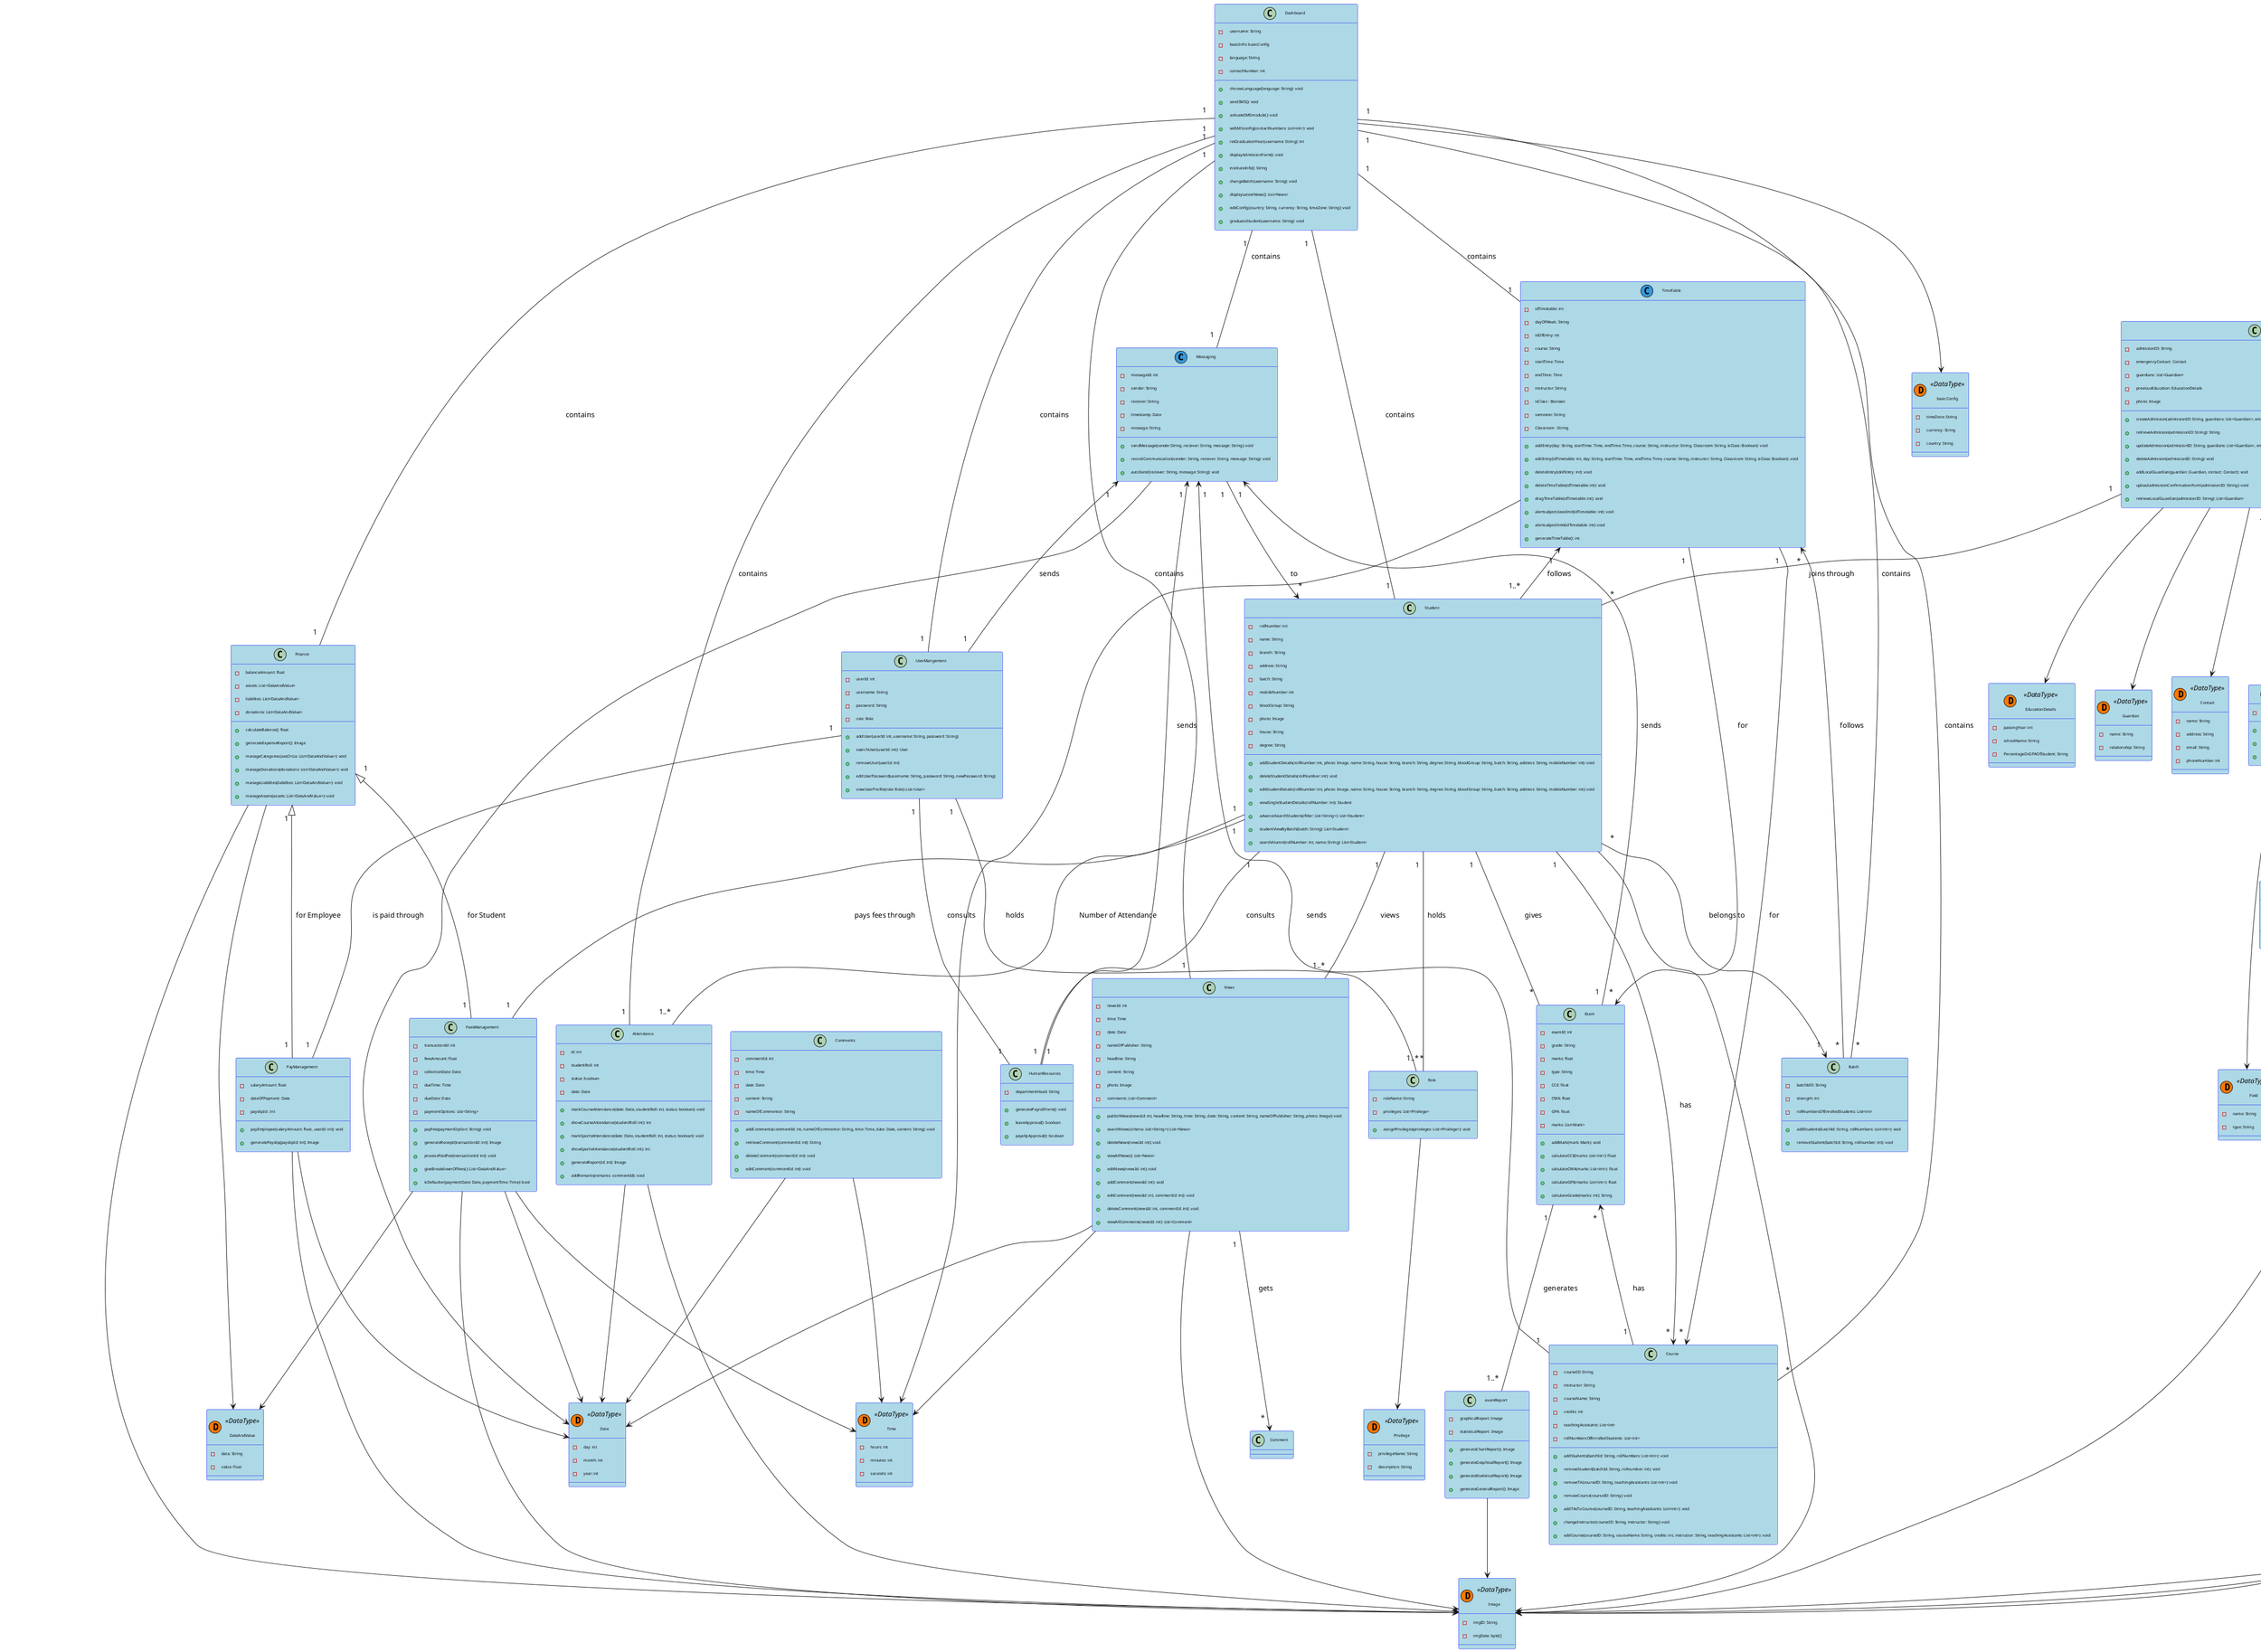 @startuml

skinparam class {
    BackgroundColor LightBlue
    BorderColor Blue
}
skinparam ClassFontSize 8
skinparam ClassAttributeFontSize 7
skinparam ClassOperationFontSize 8
skinparam Padding 7
class Messaging << (C, #3498db) >>
{
-messageId: int          
-sender: String    
-reciever: String 
-timestamp: Date
-message: String

+ sendMessage(sender:String, reciever: String, message: String): void
+ recordCommunication(sender: String, reciever: String, message: String): void
+ autoSend(reciever: String, message: String): void
}

class Guardian  << (D,#FF7700) DataType>>
{
-name: String     
-relationship: String 
}

class Contact  << (D,#FF7700) DataType>>
{
- name: String     
- address: String
- email: String    
- phoneNumber: int 
}

class Image  << (D,#FF7700) DataType>>
{
-imgID: String
-imgData: byte[]
}

class EducationDetails  << (D,#FF7700) DataType>>
{
-passingYear: int
-schoolName: String 
-PercentageOrGPAOfStudent: String
}

class Field  << (D,#FF7700) DataType>>{
	-name: String
	-type: String
}

class  AdmissionForm {
- fields: List<Field>    
+ getFields(): List<Field> 
+ removeField(field: Field) : void  
+ addField(field: Field) : void          
 }

class LocalAdmission{
-citizenshipNumber: String
-admissionConfirmationForm: Image
+ uploadCitizenshipNumber(citizenshipNumber: String): void
}

class TransferStudent{
-previousCollegeTranscript: Image
-previousCollegeName: String
+ uploadTranscript(admissionID: String): void
+ retrieveTranscript(admissionID: String): Image
}

class InternationalAdmission{
-passportNumber: String  
-visaNumber: String      
-countryOfOrigin: String
-admissionConfirmationForm: Image
+ uploadPassportAndVisa(visaNumber: String, passportNumber: String): void
}

class Attendance{
-id: int         
-studentRoll: int    
-status: boolean
-date: Date        
+ markCourseAttendance(date: Date, studentRoll: int, status: boolean): void
+ showCourseAttendance(studentRoll: int): int
+ markSportsAttendance(date: Date, studentRoll: int, status: boolean): void
+ showSportsAttendance(studentRoll: int): int
+ generateReport(id: int): Image
+ addRemarks(remarks: commentId): void
}

class Admission
{
- admissionID: String  
- emergencyContact: Contact 
- guardians: List<Guardian> 
- previousEducation: EducationDetails  
- photo: Image 
+ createAdmission(admissionID: String, guardians: List<Guardian>, emergencyContact: Contact, previousEducation: EducationDetails, photo: Image): void
+ retrieveAdmission(admissionID: String): String 
+ updateAdmission(admissionID: String, guardians: List<Guardian>, emergencyContact: Contact, previousEducation: EducationDetails, photo: Image): void 
+ deleteAdmission(admissionID: String): void 
+ addLocalGuardian(guardian: Guardian, contact: Contact): void
+ uploadadmissionConfirmationForm(admissionID: String): void
+ retrieveLocalGuardian(admissionID: String): List<Guardian>
}

class Time <<(D,#FF7700) DataType>> {
    - hours: int
    - minutes: int
    - seconds: int
}

class Date <<(D,#FF7700) DataType>> {
    - day: int
    - month: int
    - year: int
}

class Comments{
-commentId: int
-time: Time
-date: Date
-content: String
-nameOfCommentor: String
+ addComments(commentId: int, nameOfCommentor: String, time: Time, date: Date, content: String): void
+ retrieveComment(commentId: int): String
+ deleteComment(commentId: int): void
+ editComment(commentId: int): void
}

class News {
- newsId: int
- time: Time
- date: Date
- nameOfPublisher: String
- headline: String
- content: String
- photo: Image
- comments: List<Comment>
+ publishNews(newsId: int, headline: String, time: String, date: String, content: String, nameOfPublisher: String, photo: Image): void
+ searchNews(criteria: List<String>): List<News>
+ deleteNews(newsId: int): void
+ viewAllNews(): List<News>
+ editNews(newsId: int): void
+ addComment(newsId: int): void
+ editComment(newsId: int, commentId: int): void
+ deleteComment(newsId: int, commentId: int): void
+ viewAllComments(newsId: int): List<Comment>
}

class TimeTable << (C, #3498db) >>
{
-idTimetable: int    
-dayOfWeek: String 
-idOfEntry: int
-course: String   
-startTime: Time   
-endTime: Time     
-instructor: String
-isClass : Boolean   
-semester: String
-Classroom : String
+ addEntry(day: String, startTime: Time, endTime: Time, course: String, instructor: String, Classroom: String, isClass: Boolean): void
+ editEntry(idTimetable: int, day: String, startTime: Time, endTime: Time, course: String, instructor: String, Classroom: String, isClass: Boolean): void 
+ deleteEntry(idofEntry: int): void
+ deleteTimeTable(idTimetable: int): void
+ dragTimeTable(idTimetable: int): void
+ alertsubjectclasslimit(idTimetable: int): void
+ alertsubjectlimit(idTimetable: int): void
+ generateTimeTable(): int
}

class Student {
- rollNumber: int
- name: String
- branch: String
- address: String
- batch: String
- mobileNumber: int
- bloodGroup: String      
- photo: Image
- house: String
- degree: String
+ addStudentDetails(rollNumber: int, photo: Image, name: String, house: String, branch: String, degree: String, bloodGroup: String, batch: String, address: String, mobileNumber: int): void
+ deleteStudentDetails(rollNumber: int): void
+ editStudentDetails(rollNumber: int, photo: Image, name: String, house: String, branch: String, degree: String, bloodGroup: String, batch: String, address: String, mobileNumber: int): void
+ viewSingleStudentDetails(rollNumber: int): Student
+ advanceSearchStudents(filter: List<String>): List<Student>
+ studentViewByBatch(batch: String): List<Student>
+ searchAlumni(rollNumber: int, name: String): List<Student>
}
class DataAndValue <<(D,#FF7700) DataType>> {
- data: String
- value: float
}

class FeesManagement {
- transactionId: int
- feesAmount: float              
- collectionDate: Date   
- dueTime: Time
- dueDate: Date
- paymentOptions: List<String>
+ payFee(paymentOption: String): void
+ generateReceipt(transactionId: int): Image
+ processPaidFee(transactionId: int): void
+ giveBreakdownOfFees(): List<DataAndValue>
+ isDefaulter(paymentDate: Date, paymentTime: Time): bool
}

class Finance{
- balanceAmount: float
- assets: List<DataAndValue>
- liabilites: List<DataAndValue>
- donations: List<DataAndValue>
+ calculateBalance(): float
+ generateExpenseReport(): Image
+ manageCategories(assOrLia: List<DataAndValue>): void
+ manageDonations(donations: List<DataAndValue>): void
+ manageLiabilites(liabilites: List<DataAndValue>): void
+ manageAssets(assets: List<DataAndValue>): void
}


class UserMangement{
- userId: int
- username: String                    
- password: String                   
- role: Role
+ addUser(userId: int, username: String, password: String)                  
+ searchUser(userId: int): User 
+ removeUser(userId: int)               
+ editUserPassword(username: String, password: String, newPassword: String) 
+ viewUserProfile(role: Role): List<User>          
}
class PayManagement{
- salaryAmount: float              
- dateOfPayment: Date
- payslipId : int
+ payEmployee(salaryAmount: float, userId: int): void
+ generatePayslip(payslipId: int): Image
}

class Dashboard{
-username: String
-basicInfo: basicConfig
-language: String
-contactNumber: int
+ chooseLanguage(language: String): void
+ sendSMS(): void
+ activateSMSmodule(): void
+ setSMSconfig(contactNumbers: List<int>): void
+ retGraduationYear(username: String): int
+ displayAdmissionForm(): void
+ instituteInfo(): String
+ changeBatch(username: String): void
+ displayLatestNews(): List<News>
+ editConfig(country: String, currency: String, timeZone: String): void
+ graduateStudent(username: String): void
}
class Role{
- roleName: String                                    
- privileges: List<Privilege>             
+ assignPrivileges(privileges: List<Privilege>): void
}

class Privilege <<(D,#FF7700) DataType>>{	
- privilegeName: String                         
- description: String
}

class basicConfig <<(D,#FF7700) DataType>>{
- timeZone: String
- currency: String
- country: String
}


class Exam {
- examId: int
- grade: String
- marks: float
- type: String
- CCE: float
- CWA: float
- GPA: float
- marks: List<Mark>
+ addMark(mark: Mark): void
+ calculateCCE(marks: List<int>): float
+ calculateCWA(marks: List<int>): float
+ calculateGPA(marks: List<int>): float
+ calculateGrade(marks: int): String
}

class examReport {
- graphicalReport: Image
- statisticalReport: Image
+ generateChartReport(): Image
+ generateGraphicalReport(): Image
+ generateStatisticalReport(): Image
+ generateGeneralReport(): Image
}

class HumanResources {
- departmentHead: String
+ generatePayrollForm(): void
+ leaveApproval(): boolean
+ payslipApproval(): boolean
}

class Course{
- courseID: String
- instructor: String
- courseName: String
- credits: int
- teachingAssistants: List<int>
- rollNumbersOfEnrolledStudents: List<int>
+ addStudents(batchId: String, rollNumbers: List<int>): void
+ removeStudent(batchId: String, rollnumber: int): void
+ removeTA(courseID: String, teachingAssistants: List<int>): void
+ removeCourse(courseID: String): void
+ addTAsToCourse(courseID: String, teachingAssistants: List<int>): void
+ changeInstructor(courseID: String, instructor: String): void
+ addCourse(courseID: String, courseName: String, credits: int, instructor: String, teachingAssistants: List<int>): void
}

class Batch {
- batchIdD: String
- strength: int
- rollNumbersOfEnrolledStudents: List<int>
+ addStudents(batchId: String, rollNumbers: List<int>): void
+ removeStudent(batchId: String, rollnumber: int): void
}

Dashboard "1" -- "1" TimeTable: contains
Dashboard "1" -- "*" Course: contains
Dashboard "1" -- "*" Batch: contains
Dashboard "1" -- "1" Messaging: contains
Dashboard "1" -- "1" Finance: contains
Dashboard "1" -- "1" Attendance: contains
Dashboard "1" -- "1" Student: contains
Dashboard "1" -- "1" News: contains
Dashboard "1" -- "1" UserMangement: contains

Admission "1" -- "*" Student: joins through
Admission "1" -- "1" AdmissionForm: contains
Admission "1" <|-- "1" LocalAdmission: occurs through
Admission "1" <|-- "1" TransferStudent: occurs through
Admission "1" <|-- "1" InternationalAdmission: occurs through

TimeTable "1" <-- "1..*" Student: follows
TimeTable "1" --> "*" Exam: for
TimeTable "1" --> "*" Course: for
TimeTable "*" <-- "*" Batch: follows

Messaging "1" --> "*" Student: to
Messaging "1" <-- "1" HumanResources: sends
Messaging "1" <-- "1" UserMangement: sends
Messaging "1" <-- "1" Exam: sends
Messaging "1" <-- "1" Course: sends

Student "1" -- "1..*" Attendance: Number of Attendance
Student "1" -- "1..*" News: views
Student "1" -- "1" FeesManagement: pays fees through
Student "1" -- "1..*" Role: holds
Student "1" -- "*" Exam: gives
Student "1" -- "1" HumanResources: consults
Student "1" --> "*" Course: has
Student "*" --> "1" Batch: belongs to

News "1" --> "*" Comment: gets

Finance "1" <|-- "1" FeesManagement: for Student
Finance "1" <|-- "1" PayManagement:  for Employee

UserMangement "1" -- "1" PayManagement: is paid through
UserMangement "1" -- "*" Role: holds
UserMangement "1" -- "1" HumanResources: consults

Exam "1" -- "1..*" examReport: generates 
Exam "*" <-- "1" Course: has

Admission --> Guardian
Admission --> Contact
Admission --> Image
LocalAdmission --> Image
TransferStudent --> Image
InternationalAdmission --> Image
Attendance --> Image
Student --> Image
News --> Image
FeesManagement --> Image
Finance --> Image
PayManagement --> Image
examReport --> Image

Admission --> EducationDetails
AdmissionForm --> Field
TimeTable --> Time
Comments --> Time
News --> Time
FeesManagement --> Time

Messaging --> Date
Attendance --> Date
Comments --> Date
News --> Date
FeesManagement --> Date
PayManagement --> Date

Finance --> DataAndValue
FeesManagement --> DataAndValue

Role --> Privilege

Dashboard --> basicConfig

@enduml
